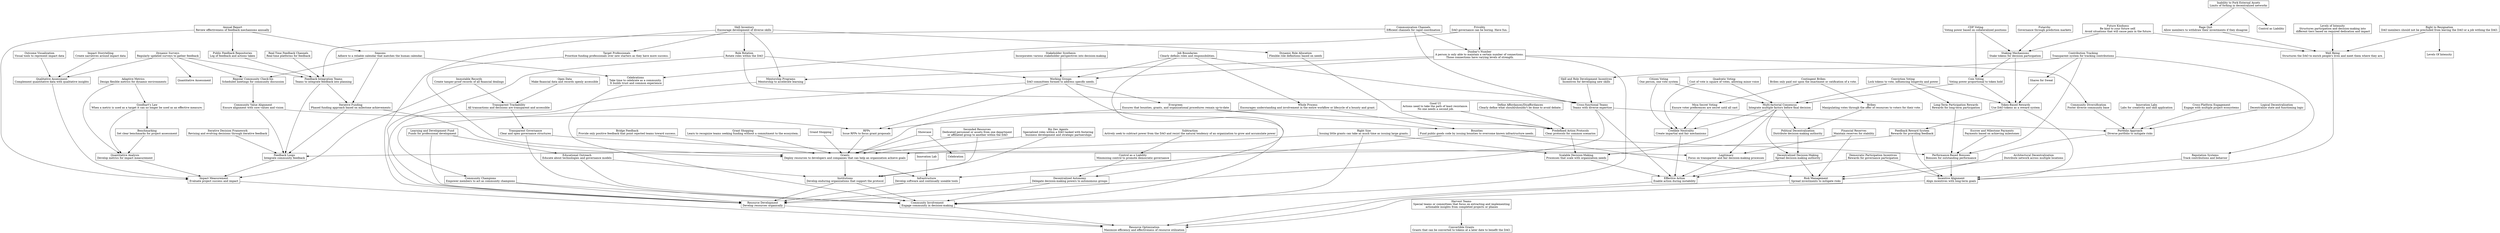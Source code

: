 digraph G {
    rankdir=TB; // Sets the direction of graph layout from top to bottom
    nodesep=0.6;  // increases the space between nodes at the same rank
    ranksep=1.2;
    node [shape=box];

    // Nodes definition with descriptions stripped for simplicity in this format

    "Resource Optimization" [label="Resource Optimization\nMaximize efficiency and effectiveness of resource utilization"];
"Effective Action" [label="Effective Action\nEnable action during instability"];
"Community Involvement" [label="Community Involvement\nEngage community in decision-making"];
"Feedback Loops" [label="Feedback Loops\nIntegrate community feedback"];
"Iterative Funding" [label="Iterative Funding\nPhased funding approach based on milestone achievements"];
"Impact Measurement" [label="Impact Measurement\nEvaluate project success and impact"];
"Resource Development" [label="Resource Development\nDevelop resources organically"];
"Incentive Alignment" [label="Incentive Alignment\nAlign incentives with long-term goals"];
"Risk Management" [label="Risk Management\nSpread investments to mitigate risks"];
"Transparent Governance" [label="Transparent Governance\nClear and open governance structures"];
"Open Data" [label="Open Data\nMake financial data and records openly accessible"];
"Immutable Records" [label="Immutable Records\nCreate tamper-proof records of all financial dealings"];
"Educational Outreach" [label="Educational Outreach\nEducate about technologies and governance models"];
"Community Champions" [label="Community Champions\nEmpower members to act as community champions"];
"Decentralized Autonomy" [label="Decentralized Autonomy\nDelegate decision-making powers to autonomous groups"];
"Credible Neutrality" [label="Credible Neutrality\nCreate impartial and fair mechanisms"];
"Legitimacy" [label="Legitimacy\nFocus on transparent and fair decision-making processes"];
"Quantitative Analysis" [label="Quantitative Analysis\nDevelop metrics for impact measurement"];
"Qualitative Assessment" [label="Qualitative Assessment\nComplement quantitative data with qualitative insights"];
"Benchmarking" [label="Benchmarking\nSet clear benchmarks for project assessment"];
"Outcome Visualization" [label="Outcome Visualization\nVisual tools to represent impact data"];
"Impact Storytelling" [label="Impact Storytelling\nCreate narratives around impact data"];
"Adaptive Metrics" [label="Adaptive Metrics\nDesign flexible metrics for dynamic environments"];
"Regular Community Check-Ins" [label="Regular Community Check-Ins\nScheduled meetings for community discussion"];
"Dynamic Surveys" [label="Dynamic Surveys\nRegularly updated surveys to gather feedback"];
"Feedback Integration Teams" [label="Feedback Integration Teams\nTeams to integrate feedback into planning"];
"Public Feedback Repositories" [label="Public Feedback Repositories\nLog of feedback and actions taken"];
"Real-Time Feedback Channels" [label="Real-Time Feedback Channels\nReal-time platforms for feedback"];
"Feedback Reward System" [label="Feedback Reward System\nRewards for providing feedback"];
"Annual Report" [label="Annual Report\nReview effectiveness of feedback mechanisms annually"];
"Skill Inventory" [label="Skill Inventory\nEncourage development of diverse skills"];
"Mentorship Programs" [label="Mentorship Programs\nMentorship to accelerate learning"];
"Role Rotation" [label="Role Rotation\nRotate roles within the DAO"];
"Cross-functional Teams" [label="Cross-functional Teams\nTeams with diverse expertise"];
"Learning and Development Fund" [label="Learning and Development Fund\nFunds for professional development"];
"Innovation Labs" [label="Innovation Labs\nLabs for creativity and skill application"];
"Token-Based Rewards" [label="Token-Based Rewards\nUse DAO tokens as a reward system"];
"Reputation Systems" [label="Reputation Systems\nTrack contributions and behavior"];
"Staking Mechanisms" [label="Staking Mechanisms\nStake tokens for decision participation"];
"Contribution Tracking" [label="Contribution Tracking\nTransparent system for tracking contributions"];
"Escrow and Milestone Payments" [label="Escrow and Milestone Payments\nPayments based on achieving milestones"];
"Performance-Based Bonuses" [label="Performance-Based Bonuses\nBonuses for outstanding performance"];
"Democratic Participation Incentives" [label="Democratic Participation Incentives\nRewards for governance participation"];
"Long-Term Participation Rewards" [label="Long-Term Participation Rewards\nRewards for long-term participation"];
"Skill and Role Development Incentives" [label="Skill and Role Development Incentives\nIncentives for developing new skills"];
"Portfolio Approach" [label="Portfolio Approach\nDiverse portfolio to mitigate risks"];
"Cross-Platform Engagement" [label="Cross-Platform Engagement\nEngage with multiple project ecosystems"];
"Community Diversification" [label="Community Diversification\nFoster diverse community base"];
"Financial Reserves" [label="Financial Reserves\nMaintain reserves for stability"];
"Decentralized Decision-Making" [label="Decentralized Decision-Making\nSpread decision-making authority"];
"Scalable Decision-Making" [label="Scalable Decision-Making\nProcesses that scale with organization needs"];
"Predefined Action Protocols" [label="Predefined Action Protocols\nClear protocols for common scenarios"];
"Communication Channels" [label="Communication Channels\nEfficient channels for rapid coordination"];
"Dynamic Role Allocation" [label="Dynamic Role Allocation\nFlexible role definitions based on needs"];
"Transparent Trackability" [label="Transparent Trackability\nAll transactions and decisions are transparent and accessible"];
"Stakeholder Synthesis" [label="Stakeholder Synthesis\nIncorporates various stakeholder perspectives into decision-making"];
"Iterative Decision Framework" [label="Iterative Decision Framework\nRevising and evolving decisions through iterative feedback"];
"Community Value Alignment" [label="Community Value Alignment\nEnsure alignment with core values and vision"];
"Futarchy" [label="Futarchy\nGovernance through prediction markets"];
"Rage Quit" [label="Rage Quit\nAllow members to withdraw their investments if they disagree"];
"Architectural Decentralization" [label="Architectural Decentralization\nDistribute network across multiple locations"];
"Political Decentralization" [label="Political Decentralization\nDistribute decision-making authority"];
"Logical Decentralization" [label="Logical Decentralization\nDecentralize state and functioning logic"];
"Coin Voting" [label="Coin Voting\nVoting power proportional to token hold"];
"Citizen Voting" [label="Citizen Voting\nOne person, one vote system"];
"Conviction Voting" [label="Conviction Voting\nLock tokens to vote, influencing longevity and power"];
"Quadratic Voting" [label="Quadratic Voting\nCost of vote is square of votes, allowing minor voice"];
"Multi-factorial Consensus" [label="Multi-factorial Consensus\nIntegrate multiple factors before final decision"];
"Mica Secret Voting" [label="Mica Secret Voting\nEnsure voter preferences are secret until all cast"];
"Control as a Liability" [label="Control as a Liability\nMinimizing control to promote democratic governance"];
"CDP Voting" [label="CDP Voting\nVoting power based on collateralized positions"];
"Inability to Fork External Assets" [label="Inability to Fork External Assets\nLimits of forking in decentralized networks"];
"Celebrations" [label="Celebrations\nTake time to celebrate as a community.\n It builds trust and common experience"];
"Future Kindness" [label="Future Kindness\nBe kind to your future self.\n Avoid situations that will cause pain in the future."];
"Evergreen" [label="Evergreen\nEnsures that bounties, grants, and organizational procedures remain up-to-date"];
"Bounties" [label="Bounties\nFund public goods code by issuing bounties to overcome known infrastructure needs."];
"Grants" [label="Grants\nDeploy resources to developers and companies that can help an organization achieve goals"];
"RFPs" [label="RFPs\nIssue RFPs to focus grant proposals"];
"Infrastructure" [label="Infrastructure\nDevelop software and continually useable tools"];
"Institutions" [label="Institutions\nDevelop enduring organizations that support the protocol"];
"Biz Dev Agents" [label="Biz Dev Agents\nSpecialized roles within a DAO tasked with fostering\n business development and strategic partnerships"];
"Seconded Resources" [label="Seconded Resources\nDedicated personnel or assets from one department\n or affiliated group to another within the DAO"];
"Working Groups" [label="Working Groups\nDAO committees formed to address specific needs."];
"Good UI" [label="Good UI\nActions need to take the path of least resistance.\n No one needs a second job."];
"Define Affordances/Disaffordances" [label="Define Affordances/Disaffordances\nClearly define what should/shouldn't be done to avoid debate."];
"Whole Process" [label="Whole Process\nEncourages understanding and involvement in the entire workflow or lifecycle of a bounty and grant."];
"Job Boundaries" [label="Job Boundaries\nClearly defines roles and responsibilities."];
"Harvest Teams" [label="Harvest Teams\nSpecial teams or committees that focus on extracting and implementing\n actionable insights from completed projects or phases"];
"Levels of Intensity" [label="Levels of Intensity\nStructures participation and decision-making into\n different tiers based on required dedication and impact"];
"Well Being" [label="Well Being\nStructures the DAO to enrich people's lives and meet them where they are."];
"Bribes" [label="Bribes\nManipulating votes through the offer of resources to voters for their vote."];
"Contingent Bribes" [label="Contingent Bribes\nBribes only paid out upon the enactment or ratification of a vote."];
"Subtraction" [label="Subtraction\nActively seek to subtract power from the DAO and resist the natural tendency of an organization to grow and accumulate power"];
"Dunbar's Number" [label="Dunbar's Number\nA person is only able to maintain a certain number of connections.\n Those connections have varying levels of strength."];
"Seasons" [label="Seasons\nAdhere to a reliable calendar that matches the human calendar.\n"];
"Right to Resignation" [label="Right to Resignation\nDAO members should not be precluded from leaving the DAO or a job withing the DAO.\n"];
"Goodhart's Law" [label="Goodhart's Law\nWhen a metric is used as a target it can no longer be used as an effective measure.\n"];

"Right Size" [label="Right Size\nIssuing little grants can take as much time as issuing large grants.\n"];
"Bridge Feedback" [label="Bridge Feedback\nProvide only positive feedback that point rejected teams toward success.\n"];
"Target Professionals" [label="Target Professionals\nPrioritize funding professionals over new starters as they have more success.\n"];
"Grant Shopping" [label="Grant Shopping\nLearn to recognize teams seeking funding without a commitment to the ecosystem.\n"];
"Convertible Grants" [label="Convertible Grants\nGrants that can be converted to tokens at a later date to benefit the DAO.\n"];
"Frivolity" [label="Frivolity\nDAO governance can be boring. Have fun.\n"];




    // Relationships definition
   "Community Involvement" -> "Resource Optimization";
"Impact Measurement" -> "Resource Optimization";
"Resource Development" -> "Resource Optimization";
"Incentive Alignment" -> "Resource Optimization";
"Risk Management" -> "Resource Optimization";
"Effective Action" -> "Resource Optimization";
"Grant Shopping" -> "Grants";

"Token-Based Rewards" -> {"Incentive Alignment","Feedback Reward System"};
"Reputation Systems" -> "Incentive Alignment";
"Performance-Based Bonuses" -> "Incentive Alignment";
"Democratic Participation Incentives" -> {"Incentive Alignment", "Effective Action"};
"Skill and Role Development Incentives" -> "Cross-functional Teams";

"Contribution Tracking" -> {"Reputation Systems", "Performance-Based Bonuses", "Skill and Role Development Incentives", "Shares for Sweat"};

"Escrow and Milestone Payments" -> "Performance-Based Bonuses";
"Long-Term Participation Rewards" -> "Performance-Based Bonuses";
"Staking Mechanisms" -> {"Token-Based Rewards", "Coin Voting"};

"Legitimacy" -> "Effective Action";
"Credible Neutrality" -> "Effective Action";
"Scalable Decision-Making" -> "Effective Action";
"Communication Channels" -> {"Cross-functional Teams" , "Feedback Integration Teams", "Dunbar's Number"};


"Financial Reserves" -> {"Risk Management","Legitimacy"};
"Portfolio Approach" -> "Risk Management";
"Decentralized Decision-Making" -> {"Risk Management", "Effective Action"};
"Architectural Decentralization" -> "Risk Management";
"Inability to Fork External Assets" -> {"Control as Liability", "Rage Quit"};

"Cross-functional Teams" -> {"Resource Development", "Portfolio Approach", "Effective Action"};
"Cross-Platform Engagement" -> "Portfolio Approach";
"Community Diversification" -> "Portfolio Approach";
"Bridge Feedback" -> "Grants";


"Feedback Loops" -> "Impact Measurement";

"Iterative Funding" -> {"Feedback Loops", "Grants"};
"Regular Community Check-Ins" -> "Community Value Alignment";
"Feedback Integration Teams" -> {"Feedback Loops", "Iterative Funding"};
"Feedback Reward System" -> {"Feedback Loops", "Incentive Alignment"};

"Public Feedback Repositories" -> "Feedback Integration Teams";
"Real-Time Feedback Channels" -> "Feedback Integration Teams";
"Dynamic Surveys" -> {"Regular Community Check-Ins","Qualitative Assessment", "Quantitative Assessment", "Feedback Integration Teams"};


"Predefined Action Protocols" -> "Scalable Decision-Making";
"Dynamic Role Allocation" -> "Predefined Action Protocols";


"Transparent Governance" -> {"Community Involvement", "Legitimacy"};
"Educational Outreach" -> {"Community Involvement", "Institutions"};
"Community Champions" -> {"Community Involvement", "Resource Development"};
"Decentralized Autonomy" -> {"Community Involvement", "Resource Development"};

"Open Data" -> "Transparent Trackability";
"Immutable Records" -> {"Transparent Trackability", "Impact Measurement"};
"Seasons" -> {"Celebrations", "Iterative Funding","Regular Community Check-Ins"};
"Celebrations" -> "Community Involvement";

"Quantitative Analysis" -> "Impact Measurement";
"Qualitative Assessment" -> "Impact Measurement";

"Benchmarking" -> "Quantitative Analysis";
"Adaptive Metrics" -> {"Quantitative Analysis", "Goodhart's Law"};

"Goodhart's Law" -> {"Quantitative Analysis", "Benchmarking"}

"Outcome Visualization" -> "Qualitative Assessment";
"Impact Storytelling" -> "Qualitative Assessment";
"Target Professionals" -> "Grants";
"Grand Shopping" -> "Grants";
"Showcase" -> {"Grants", "Celebration"};
"Frivolity" -> {"Celebrations", "Dunbar's Number"}


"Annual Report" -> {"Public Feedback Repositories","Impact Measurement", "Seasons" };

"Skill Inventory" -> {"Resource Development", "Mentorship Programs", "Role Rotation", "Dynamic Role Allocation","Target Professionals"};
"Mentorship Programs" -> "Resource Development";
"Role Rotation" -> {"Cross-functional Teams", "Resource Development", "Working Groups"};

"Learning and Development Fund" -> {"Resource Development", "Educational Outreach"};
"Innovation Labs" -> "Portfolio Approach";


"Dunbar's Number" -> {"Mentorship Programs", "Community Involvement", "Community Diversification", "Working Groups"};
"Conviction Voting" -> "Long-Term Participation Rewards";
"Shares for Sweat" -> "Token-Based Rewards";

"Transparent Trackability" -> {"Transparent Governance"};

"Stakeholder Synthesis" -> "Working Groups";
"Iterative Decision Framework" -> "Feedback Loops";
"Community Value Alignment" -> {"Feedback Loops", "RFPs"};

"Political Decentralization" -> {"Decentralized Decision-Making"};
"Logical Decentralization" -> "Portfolio Approach";
"Coin Voting" -> {"Token-Based Rewards", "Multi-factorial Consensus"};
"Citizen Voting" -> {"Credible Neutrality", "Multi-factorial Consensus"};
"Conviction Voting" -> {"Token-Based Rewards","Multi-factorial Consensus"};
"Quadratic Voting" -> {"Credible Neutrality", "Multi-factorial Consensus"};
"Multi-factorial Consensus" -> {"Scalable Decision-Making", "Credible Neutrality", "Legitimacy", "Decentralized Decision-Making", "Political Decentralization"};
"Mica Secret Voting" -> {"Credible Neutrality"};

"Control as a Liability" -> "Decentralized Autonomy";
"CDP Voting" -> {"Staking Mechanisms", "Coin Voting"};
"Future Kindness" -> {"Staking Mechanisms", "Well Being"};

"Evergreen" -> {"Bounties","RFPs","Predefined Action Protocols"};

"Infrastructure" -> "Resource Development";
"Grants" -> {"Infrastructure", "Institutions"};
"Bounties" -> {"Infrastructure", "Risk Management", "Performance-Based Bonuses"};
"Innovation Lab" -> {"Infrastructure"};

"Institutions" -> {"Resource Development", "Community Involvement"};

"Biz Dev Agents" -> {"Institutions","Grants"};
"Seconded Resources" -> {"Institutions", "Grants"};
"RFPs" -> {"Grants"};

"Working Groups" -> {"Community Involvement", "Evergreen", "RFPs", "Community Champions"};
"Good UI" -> "Predefined Action Protocols";
"Define Affordances/Disaffordances" -> "Predefined Action Protocols";
"Right to Resignation" -> {"Well Being","Levels Of Intensity"};
"Whole Process" -> {"Grants", "Bounties"};

"Job Boundaries" -> {"Decentralized Autonomy", "Cross-functional Teams", "Working Groups","Whole Process"};

"Harvest Teams" -> {"Convertible Grants"};
"Levels of Intensity" -> {"Well Being"};
"Well Being" -> "Incentive Alignment";
"Futarchy" -> "Staking Mechanisms";
"Rage Quit" -> "Well Being";

"Contingent Bribes" -> {"Bribes", "Mica Secret Voting"};
"Bribes" -> {"Political Decentralization"}
"Subtraction" -> {"Control as a Liability"}
"Right Size" -> {"Grants", "Community Involvement", "Scalable Decision-Making"}



    subgraph{rank=max; "Resource Optimization"}

    

}

